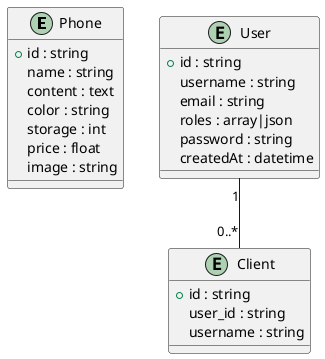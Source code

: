 @startuml

entity "Phone" {
  + id : string
  name : string
  content : text
  color : string
  storage : int
  price : float
  image : string
}

entity "User" {
  + id : string
    username : string
    email : string
    roles : array|json
    password : string
    createdAt : datetime
}

entity "Client" {
    + id : string
     user_id : string
     username : string
}

User "1" -- "0..*" Client

@enduml